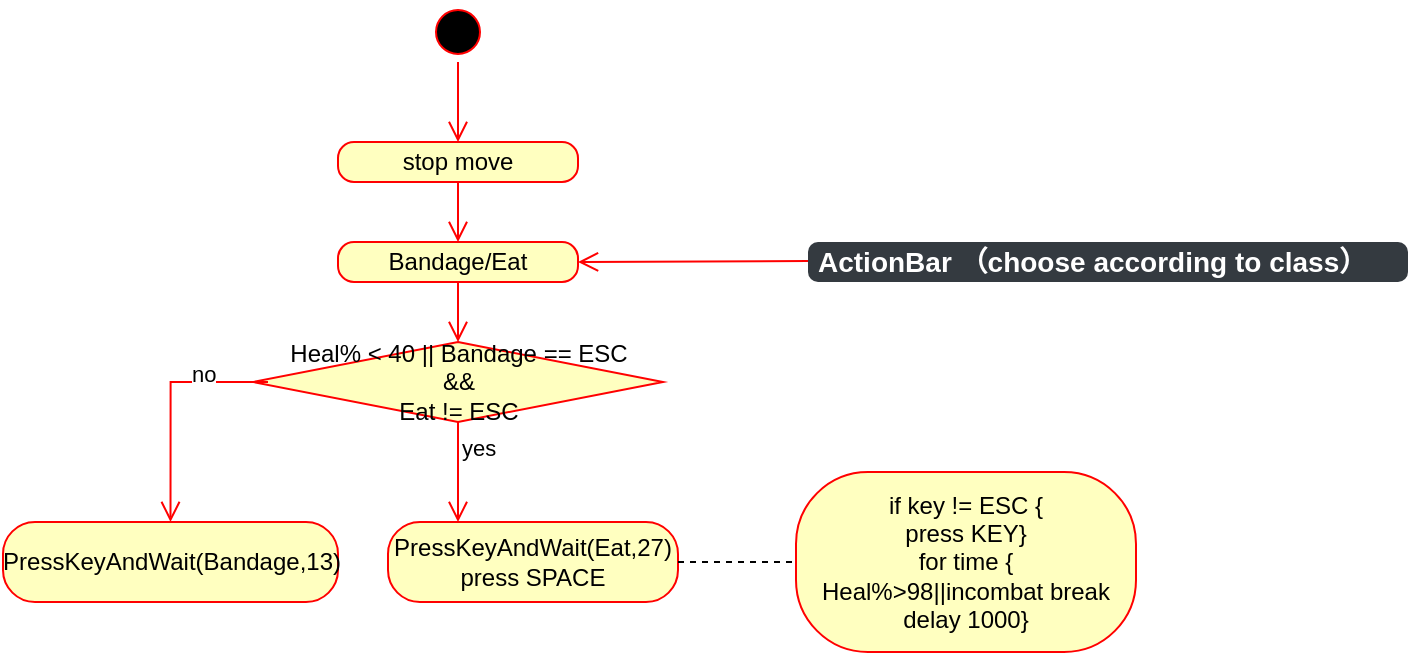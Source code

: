 <mxfile version="20.0.4" type="github">
  <diagram id="CXcq8aZGIp6a75BNEqr4" name="Page-1">
    <mxGraphModel dx="1422" dy="762" grid="1" gridSize="10" guides="1" tooltips="1" connect="1" arrows="1" fold="1" page="1" pageScale="1" pageWidth="827" pageHeight="1169" math="0" shadow="0">
      <root>
        <mxCell id="0" />
        <mxCell id="1" parent="0" />
        <mxCell id="EmqsryPS02iH-mClyCPg-1" value="ActionBar （choose according to class）" style="html=1;shadow=0;dashed=0;shape=mxgraph.bootstrap.rrect;rSize=5;strokeColor=none;strokeWidth=1;fillColor=#343A40;fontColor=#FFFFFF;whiteSpace=wrap;align=left;verticalAlign=middle;spacingLeft=0;fontStyle=1;fontSize=14;spacing=5;" parent="1" vertex="1">
          <mxGeometry x="420" y="150" width="300" height="20" as="geometry" />
        </mxCell>
        <mxCell id="EmqsryPS02iH-mClyCPg-2" value="" style="ellipse;html=1;shape=startState;fillColor=#000000;strokeColor=#ff0000;" parent="1" vertex="1">
          <mxGeometry x="230" y="30" width="30" height="30" as="geometry" />
        </mxCell>
        <mxCell id="EmqsryPS02iH-mClyCPg-3" value="" style="edgeStyle=orthogonalEdgeStyle;html=1;verticalAlign=bottom;endArrow=open;endSize=8;strokeColor=#ff0000;rounded=0;entryX=0.5;entryY=0;entryDx=0;entryDy=0;" parent="1" source="EmqsryPS02iH-mClyCPg-2" target="EmqsryPS02iH-mClyCPg-4" edge="1">
          <mxGeometry relative="1" as="geometry">
            <mxPoint x="245" y="150" as="targetPoint" />
          </mxGeometry>
        </mxCell>
        <mxCell id="EmqsryPS02iH-mClyCPg-4" value="stop move" style="rounded=1;whiteSpace=wrap;html=1;arcSize=40;fontColor=#000000;fillColor=#ffffc0;strokeColor=#ff0000;" parent="1" vertex="1">
          <mxGeometry x="185" y="100" width="120" height="20" as="geometry" />
        </mxCell>
        <mxCell id="EmqsryPS02iH-mClyCPg-8" value="Heal% &amp;lt; 40 || Bandage == ESC&lt;br&gt;&amp;amp;&amp;amp;&lt;br&gt;Eat != ESC" style="rhombus;whiteSpace=wrap;html=1;fillColor=#ffffc0;strokeColor=#ff0000;" parent="1" vertex="1">
          <mxGeometry x="142.5" y="200" width="205" height="40" as="geometry" />
        </mxCell>
        <mxCell id="EmqsryPS02iH-mClyCPg-9" value="no" style="edgeStyle=orthogonalEdgeStyle;html=1;align=left;verticalAlign=bottom;endArrow=open;endSize=8;strokeColor=#ff0000;rounded=0;entryX=0.5;entryY=0;entryDx=0;entryDy=0;" parent="1" target="EmqsryPS02iH-mClyCPg-13" edge="1">
          <mxGeometry x="-0.01" y="9" relative="1" as="geometry">
            <mxPoint x="370" y="420" as="targetPoint" />
            <mxPoint x="140" y="220" as="sourcePoint" />
            <Array as="points">
              <mxPoint x="150" y="220" />
              <mxPoint x="101" y="220" />
            </Array>
            <mxPoint as="offset" />
          </mxGeometry>
        </mxCell>
        <mxCell id="EmqsryPS02iH-mClyCPg-10" value="yes" style="edgeStyle=orthogonalEdgeStyle;html=1;align=left;verticalAlign=top;endArrow=open;endSize=8;strokeColor=#ff0000;rounded=0;" parent="1" source="EmqsryPS02iH-mClyCPg-8" edge="1">
          <mxGeometry x="-1" relative="1" as="geometry">
            <mxPoint x="245" y="290" as="targetPoint" />
          </mxGeometry>
        </mxCell>
        <mxCell id="EmqsryPS02iH-mClyCPg-11" value="PressKeyAndWait(Eat,27)&lt;br&gt;press SPACE" style="rounded=1;whiteSpace=wrap;html=1;arcSize=40;fontColor=#000000;fillColor=#ffffc0;strokeColor=#ff0000;" parent="1" vertex="1">
          <mxGeometry x="210" y="290" width="145" height="40" as="geometry" />
        </mxCell>
        <mxCell id="EmqsryPS02iH-mClyCPg-12" value="if key != ESC {&lt;br&gt;press KEY}&lt;br&gt;for time {&lt;br&gt;Heal%&amp;gt;98||incombat break&lt;br&gt;delay 1000}" style="rounded=1;whiteSpace=wrap;html=1;arcSize=40;fontColor=#000000;fillColor=#ffffc0;strokeColor=#ff0000;" parent="1" vertex="1">
          <mxGeometry x="414" y="265" width="170" height="90" as="geometry" />
        </mxCell>
        <mxCell id="EmqsryPS02iH-mClyCPg-13" value="PressKeyAndWait(Bandage,13)" style="rounded=1;whiteSpace=wrap;html=1;arcSize=40;fontColor=#000000;fillColor=#ffffc0;strokeColor=#ff0000;" parent="1" vertex="1">
          <mxGeometry x="17.5" y="290" width="167.5" height="40" as="geometry" />
        </mxCell>
        <mxCell id="EmqsryPS02iH-mClyCPg-14" value="" style="endArrow=none;dashed=1;html=1;rounded=0;fontColor=#FF0000;exitX=1;exitY=0.5;exitDx=0;exitDy=0;entryX=0;entryY=0.5;entryDx=0;entryDy=0;" parent="1" source="EmqsryPS02iH-mClyCPg-11" target="EmqsryPS02iH-mClyCPg-12" edge="1">
          <mxGeometry width="50" height="50" relative="1" as="geometry">
            <mxPoint x="183.75" y="527.5" as="sourcePoint" />
            <mxPoint x="470" y="465" as="targetPoint" />
          </mxGeometry>
        </mxCell>
        <mxCell id="EmqsryPS02iH-mClyCPg-16" value="" style="edgeStyle=orthogonalEdgeStyle;html=1;verticalAlign=bottom;endArrow=open;endSize=8;strokeColor=#ff0000;rounded=0;exitX=0.5;exitY=1;exitDx=0;exitDy=0;entryX=0.5;entryY=0;entryDx=0;entryDy=0;" parent="1" source="EmqsryPS02iH-mClyCPg-18" target="EmqsryPS02iH-mClyCPg-8" edge="1">
          <mxGeometry relative="1" as="geometry">
            <mxPoint x="255" y="370" as="targetPoint" />
            <mxPoint x="255" y="340" as="sourcePoint" />
          </mxGeometry>
        </mxCell>
        <mxCell id="EmqsryPS02iH-mClyCPg-17" value="" style="edgeStyle=orthogonalEdgeStyle;html=1;verticalAlign=bottom;endArrow=open;endSize=8;strokeColor=#ff0000;rounded=0;entryX=1;entryY=0.5;entryDx=0;entryDy=0;" parent="1" target="EmqsryPS02iH-mClyCPg-18" edge="1">
          <mxGeometry relative="1" as="geometry">
            <mxPoint x="260" y="159.5" as="targetPoint" />
            <mxPoint x="420" y="159.5" as="sourcePoint" />
          </mxGeometry>
        </mxCell>
        <mxCell id="EmqsryPS02iH-mClyCPg-18" value="Bandage/Eat" style="rounded=1;whiteSpace=wrap;html=1;arcSize=40;fontColor=#000000;fillColor=#ffffc0;strokeColor=#ff0000;" parent="1" vertex="1">
          <mxGeometry x="185" y="150" width="120" height="20" as="geometry" />
        </mxCell>
        <mxCell id="EmqsryPS02iH-mClyCPg-19" value="" style="edgeStyle=orthogonalEdgeStyle;html=1;verticalAlign=bottom;endArrow=open;endSize=8;strokeColor=#ff0000;rounded=0;exitX=0.5;exitY=1;exitDx=0;exitDy=0;" parent="1" source="EmqsryPS02iH-mClyCPg-4" edge="1">
          <mxGeometry relative="1" as="geometry">
            <mxPoint x="245" y="150" as="targetPoint" />
            <mxPoint x="255" y="180" as="sourcePoint" />
          </mxGeometry>
        </mxCell>
      </root>
    </mxGraphModel>
  </diagram>
</mxfile>
